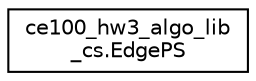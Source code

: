 digraph "Graphical Class Hierarchy"
{
 // INTERACTIVE_SVG=YES
 // LATEX_PDF_SIZE
  edge [fontname="Helvetica",fontsize="10",labelfontname="Helvetica",labelfontsize="10"];
  node [fontname="Helvetica",fontsize="10",shape=record];
  rankdir="LR";
  Node0 [label="ce100_hw3_algo_lib\l_cs.EdgePS",height=0.2,width=0.4,color="black", fillcolor="white", style="filled",URL="$de/d8c/a00036.html",tooltip=" "];
}
